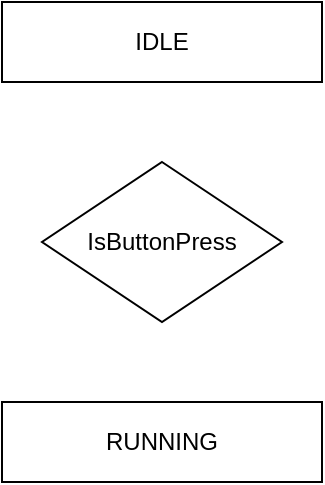 <mxfile>
    <diagram id="EwcW3jDmVKM2Llpg1M8U" name="Statemachine">
        <mxGraphModel dx="816" dy="1795" grid="1" gridSize="10" guides="1" tooltips="1" connect="1" arrows="1" fold="1" page="1" pageScale="1" pageWidth="827" pageHeight="1169" math="0" shadow="0">
            <root>
                <mxCell id="H8EhPVRGhD9QcGHd6oGn-0"/>
                <mxCell id="H8EhPVRGhD9QcGHd6oGn-1" parent="H8EhPVRGhD9QcGHd6oGn-0"/>
                <mxCell id="H8EhPVRGhD9QcGHd6oGn-2" value="" style="rhombus;whiteSpace=wrap;html=1;" parent="H8EhPVRGhD9QcGHd6oGn-1" vertex="1">
                    <mxGeometry x="100" y="-880" width="120" height="80" as="geometry"/>
                </mxCell>
                <mxCell id="H8EhPVRGhD9QcGHd6oGn-3" value="IsButtonPress" style="text;html=1;strokeColor=none;fillColor=none;align=center;verticalAlign=middle;whiteSpace=wrap;rounded=0;" parent="H8EhPVRGhD9QcGHd6oGn-1" vertex="1">
                    <mxGeometry x="140" y="-850" width="40" height="20" as="geometry"/>
                </mxCell>
                <mxCell id="YizT5a6-7PvZdDWwtdky-0" value="IDLE" style="rounded=0;whiteSpace=wrap;html=1;" parent="H8EhPVRGhD9QcGHd6oGn-1" vertex="1">
                    <mxGeometry x="80" y="-960" width="160" height="40" as="geometry"/>
                </mxCell>
                <mxCell id="YizT5a6-7PvZdDWwtdky-1" value="RUNNING" style="rounded=0;whiteSpace=wrap;html=1;" parent="H8EhPVRGhD9QcGHd6oGn-1" vertex="1">
                    <mxGeometry x="80" y="-760" width="160" height="40" as="geometry"/>
                </mxCell>
            </root>
        </mxGraphModel>
    </diagram>
    <diagram id="XU8DSAcins9WOVZKWN7O" name="UML Classes">
        <mxGraphModel dx="1385" dy="663" grid="1" gridSize="10" guides="1" tooltips="1" connect="1" arrows="1" fold="1" page="1" pageScale="1" pageWidth="827" pageHeight="1169" math="0" shadow="0">
            <root>
                <mxCell id="0"/>
                <mxCell id="1" parent="0"/>
                <mxCell id="kwEn9yOQAXucQRsSc3-B-2" value="Main program" style="swimlane;" parent="1" vertex="1">
                    <mxGeometry x="40" y="40" width="150" height="150" as="geometry"/>
                </mxCell>
                <mxCell id="3IHsDBTsmVG0JVrXr6LS-2" value="void setup(){&lt;br&gt;&lt;span&gt;&#9;&lt;/span&gt;trafficLight.init();&lt;br&gt;&lt;div&gt;&lt;span&gt;}&lt;/span&gt;&lt;/div&gt;&lt;div&gt;&lt;span&gt;&lt;br&gt;&lt;/span&gt;&lt;/div&gt;&lt;div&gt;void loop(){&lt;br&gt;&lt;div&gt;&lt;span&gt;&#9;&lt;/span&gt;trafficLight.update();&lt;br&gt;&lt;/div&gt;&lt;div&gt;}&lt;/div&gt;&lt;/div&gt;" style="text;html=1;align=left;verticalAlign=middle;resizable=0;points=[];autosize=1;strokeColor=none;" parent="kwEn9yOQAXucQRsSc3-B-2" vertex="1">
                    <mxGeometry x="10" y="30" width="120" height="100" as="geometry"/>
                </mxCell>
                <mxCell id="3" value="&lt;p style=&quot;margin: 0px ; margin-top: 4px ; text-align: center&quot;&gt;&lt;b&gt;PushButton&lt;/b&gt;&lt;/p&gt;&lt;hr size=&quot;1&quot;&gt;&lt;p style=&quot;margin: 0px ; margin-left: 4px&quot;&gt;- pin: byte&lt;/p&gt;&lt;hr size=&quot;1&quot;&gt;&lt;p style=&quot;margin: 0px ; margin-left: 4px&quot;&gt;+ PushButton(byte pin)&lt;/p&gt;&lt;p style=&quot;margin: 0px 0px 0px 4px&quot;&gt;+ init()&lt;/p&gt;&lt;p style=&quot;margin: 0px 0px 0px 4px&quot;&gt;+ init(byte defaultState)&lt;/p&gt;&lt;p style=&quot;margin: 0px 0px 0px 4px&quot;&gt;+ isPressed()&lt;/p&gt;&lt;p style=&quot;margin: 0px 0px 0px 4px&quot;&gt;+ off()&lt;/p&gt;&lt;p style=&quot;margin: 0px 0px 0px 4px&quot;&gt;&lt;br&gt;&lt;/p&gt;&lt;p style=&quot;margin: 0px 0px 0px 4px&quot;&gt;&lt;br&gt;&lt;/p&gt;" style="verticalAlign=top;align=left;overflow=fill;fontSize=12;fontFamily=Helvetica;html=1;" parent="1" vertex="1">
                    <mxGeometry x="400" y="320" width="160" height="160" as="geometry"/>
                </mxCell>
                <mxCell id="4" value="&lt;p style=&quot;margin: 0px ; margin-top: 4px ; text-align: center&quot;&gt;&lt;span&gt;Led&lt;/span&gt;&lt;/p&gt;&lt;hr size=&quot;1&quot;&gt;&lt;p style=&quot;margin: 0px ; margin-left: 4px&quot;&gt;- pin: byte&lt;/p&gt;&lt;p style=&quot;margin: 0px ; margin-left: 4px&quot;&gt;- state: bool&lt;br&gt;&lt;/p&gt;&lt;p style=&quot;margin: 0px ; margin-left: 4px&quot;&gt;- isPWM: bool&lt;/p&gt;&lt;hr size=&quot;1&quot;&gt;&lt;p style=&quot;margin: 0px ; margin-left: 4px&quot;&gt;+ Led()&lt;br&gt;&lt;/p&gt;&lt;p style=&quot;margin: 0px ; margin-left: 4px&quot;&gt;+ Led(byte pin)&lt;/p&gt;&lt;p style=&quot;margin: 0px ; margin-left: 4px&quot;&gt;&lt;br&gt;&lt;/p&gt;&lt;p style=&quot;margin: 0px 0px 0px 4px&quot;&gt;+ init()&lt;/p&gt;&lt;p style=&quot;margin: 0px 0px 0px 4px&quot;&gt;+ init(byte defaultState)&lt;/p&gt;&lt;p style=&quot;margin: 0px 0px 0px 4px&quot;&gt;&lt;br&gt;&lt;/p&gt;&lt;p style=&quot;margin: 0px 0px 0px 4px&quot;&gt;+ setBrightness()&lt;/p&gt;&lt;p style=&quot;margin: 0px 0px 0px 4px&quot;&gt;+ on()&lt;/p&gt;&lt;p style=&quot;margin: 0px 0px 0px 4px&quot;&gt;+ off()&lt;/p&gt;&lt;p style=&quot;margin: 0px 0px 0px 4px&quot;&gt;+ toggle()&lt;br&gt;&lt;/p&gt;&lt;p style=&quot;margin: 0px 0px 0px 4px&quot;&gt;- isPoweredOn()&lt;br&gt;&lt;/p&gt;&lt;p style=&quot;margin: 0px 0px 0px 4px&quot;&gt;&lt;br&gt;&lt;/p&gt;&lt;p style=&quot;margin: 0px 0px 0px 4px&quot;&gt;&lt;br&gt;&lt;/p&gt;" style="verticalAlign=top;align=left;overflow=fill;fontSize=12;fontFamily=Helvetica;html=1;fontStyle=1" parent="1" vertex="1">
                    <mxGeometry x="80" y="560" width="230" height="230" as="geometry"/>
                </mxCell>
                <mxCell id="5" value="&lt;p style=&quot;margin: 0px ; margin-top: 4px ; text-align: center&quot;&gt;&lt;span&gt;LedBlinker&lt;/span&gt;&lt;/p&gt;&lt;hr size=&quot;1&quot;&gt;&lt;p style=&quot;margin: 0px ; margin-left: 4px&quot;&gt;- led: Led&lt;/p&gt;&lt;p style=&quot;margin: 0px ; margin-left: 4px&quot;&gt;- lastTimeBlinked: unsigned long&lt;br&gt;&lt;/p&gt;&lt;p style=&quot;margin: 0px ; margin-left: 4px&quot;&gt;- blinkDelay: unsigned long&lt;br&gt;&lt;/p&gt;&lt;hr size=&quot;1&quot;&gt;&lt;p style=&quot;margin: 0px ; margin-left: 4px&quot;&gt;+ LedBlinker()&lt;br&gt;&lt;/p&gt;&lt;p style=&quot;margin: 0px ; margin-left: 4px&quot;&gt;+ LedBlinker(Led &amp;amp;led)&lt;/p&gt;&lt;p style=&quot;margin: 0px ; margin-left: 4px&quot;&gt;+ LedBlinker(Led &amp;amp;led, unsigned long blinkDelay)&lt;/p&gt;&lt;p style=&quot;margin: 0px ; margin-left: 4px&quot;&gt;&lt;span&gt;+ initLed()&lt;/span&gt;&lt;br&gt;&lt;/p&gt;&lt;p style=&quot;margin: 0px 0px 0px 4px&quot;&gt;&lt;span&gt;+getBlinkDelay()&lt;/span&gt;&lt;br&gt;&lt;/p&gt;&lt;p style=&quot;margin: 0px 0px 0px 4px&quot;&gt;+setBlinkDelay()&lt;br&gt;&lt;/p&gt;&lt;p style=&quot;margin: 0px 0px 0px 4px&quot;&gt;&lt;span&gt;+ update()&lt;/span&gt;&lt;br&gt;&lt;/p&gt;&lt;p style=&quot;margin: 0px 0px 0px 4px&quot;&gt;&lt;span&gt;-toggleLed()&lt;/span&gt;&lt;br&gt;&lt;/p&gt;" style="verticalAlign=top;align=left;overflow=fill;fontSize=12;fontFamily=Helvetica;html=1;fontStyle=1" parent="1" vertex="1">
                    <mxGeometry x="40" y="320" width="320" height="220" as="geometry"/>
                </mxCell>
                <mxCell id="23" value="&lt;p style=&quot;margin: 0px ; margin-top: 4px ; text-align: center&quot;&gt;&lt;b&gt;Potentimeter&lt;/b&gt;&lt;/p&gt;&lt;hr size=&quot;1&quot;&gt;&lt;p style=&quot;margin: 0px ; margin-left: 4px&quot;&gt;- pin: byte&lt;/p&gt;&lt;p style=&quot;margin: 0px ; margin-left: 4px&quot;&gt;- calib_min: unsigned int&lt;/p&gt;&lt;p style=&quot;margin: 0px ; margin-left: 4px&quot;&gt;- calib_max: unsigned int&lt;br&gt;&lt;/p&gt;&lt;hr size=&quot;1&quot;&gt;&lt;p style=&quot;margin: 0px ; margin-left: 4px&quot;&gt;+ Potentiometer(pin, min, max)&lt;/p&gt;&lt;p style=&quot;margin: 0px 0px 0px 4px&quot;&gt;&lt;br&gt;&lt;/p&gt;&lt;p style=&quot;margin: 0px 0px 0px 4px&quot;&gt;+ readRaw()&lt;/p&gt;&lt;p style=&quot;margin: 0px 0px 0px 4px&quot;&gt;+ readVoltage()&lt;br&gt;&lt;/p&gt;&lt;p style=&quot;margin: 0px 0px 0px 4px&quot;&gt;+ readPercentage()&lt;br&gt;&lt;/p&gt;&lt;p style=&quot;margin: 0px 0px 0px 4px&quot;&gt;&lt;br&gt;&lt;/p&gt;&lt;p style=&quot;margin: 0px 0px 0px 4px&quot;&gt;&lt;br&gt;&lt;/p&gt;" style="verticalAlign=top;align=left;overflow=fill;fontSize=12;fontFamily=Helvetica;html=1;" parent="1" vertex="1">
                    <mxGeometry x="600" y="320" width="190" height="170" as="geometry"/>
                </mxCell>
                <mxCell id="24" value="&lt;p style=&quot;margin: 0px ; margin-top: 4px ; text-align: center&quot;&gt;&lt;span&gt;TrafficLight&lt;/span&gt;&lt;/p&gt;&lt;hr size=&quot;1&quot;&gt;&lt;p style=&quot;margin: 0px ; margin-left: 4px&quot;&gt;- led: Led&lt;/p&gt;&lt;p style=&quot;margin: 0px ; margin-left: 4px&quot;&gt;- potentiometer: Potentiometer&lt;br&gt;&lt;/p&gt;&lt;p style=&quot;margin: 0px ; margin-left: 4px&quot;&gt;- button: PushButton&lt;br&gt;&lt;/p&gt;&lt;p style=&quot;margin: 0px ; margin-left: 4px&quot;&gt;&lt;br&gt;&lt;/p&gt;&lt;hr size=&quot;1&quot;&gt;&lt;p style=&quot;margin: 0px ; margin-left: 4px&quot;&gt;+ TrafficLight()&lt;br&gt;&lt;/p&gt;&lt;p style=&quot;margin: 0px ; margin-left: 4px&quot;&gt;+ TrafficLight(Led &amp;amp;led, Potentiometer &amp;amp;potentiometer, PushButton &amp;amp;button)&lt;/p&gt;&lt;p style=&quot;margin: 0px ; margin-left: 4px&quot;&gt;&lt;br&gt;&lt;/p&gt;&lt;p style=&quot;margin: 0px 0px 0px 4px&quot;&gt;&lt;span&gt;+ init()&lt;/span&gt;&lt;br&gt;&lt;/p&gt;&lt;p style=&quot;margin: 0px 0px 0px 4px&quot;&gt;&lt;span&gt;+ update()&lt;/span&gt;&lt;br&gt;&lt;/p&gt;&lt;p style=&quot;margin: 0px 0px 0px 4px&quot;&gt;&lt;span&gt;&lt;br&gt;&lt;/span&gt;&lt;/p&gt;&lt;p style=&quot;margin: 0px 0px 0px 4px&quot;&gt;&lt;br&gt;&lt;/p&gt;" style="verticalAlign=top;align=left;overflow=fill;fontSize=12;fontFamily=Helvetica;html=1;fontStyle=1" parent="1" vertex="1">
                    <mxGeometry x="240" y="40" width="460" height="200" as="geometry"/>
                </mxCell>
            </root>
        </mxGraphModel>
    </diagram>
</mxfile>